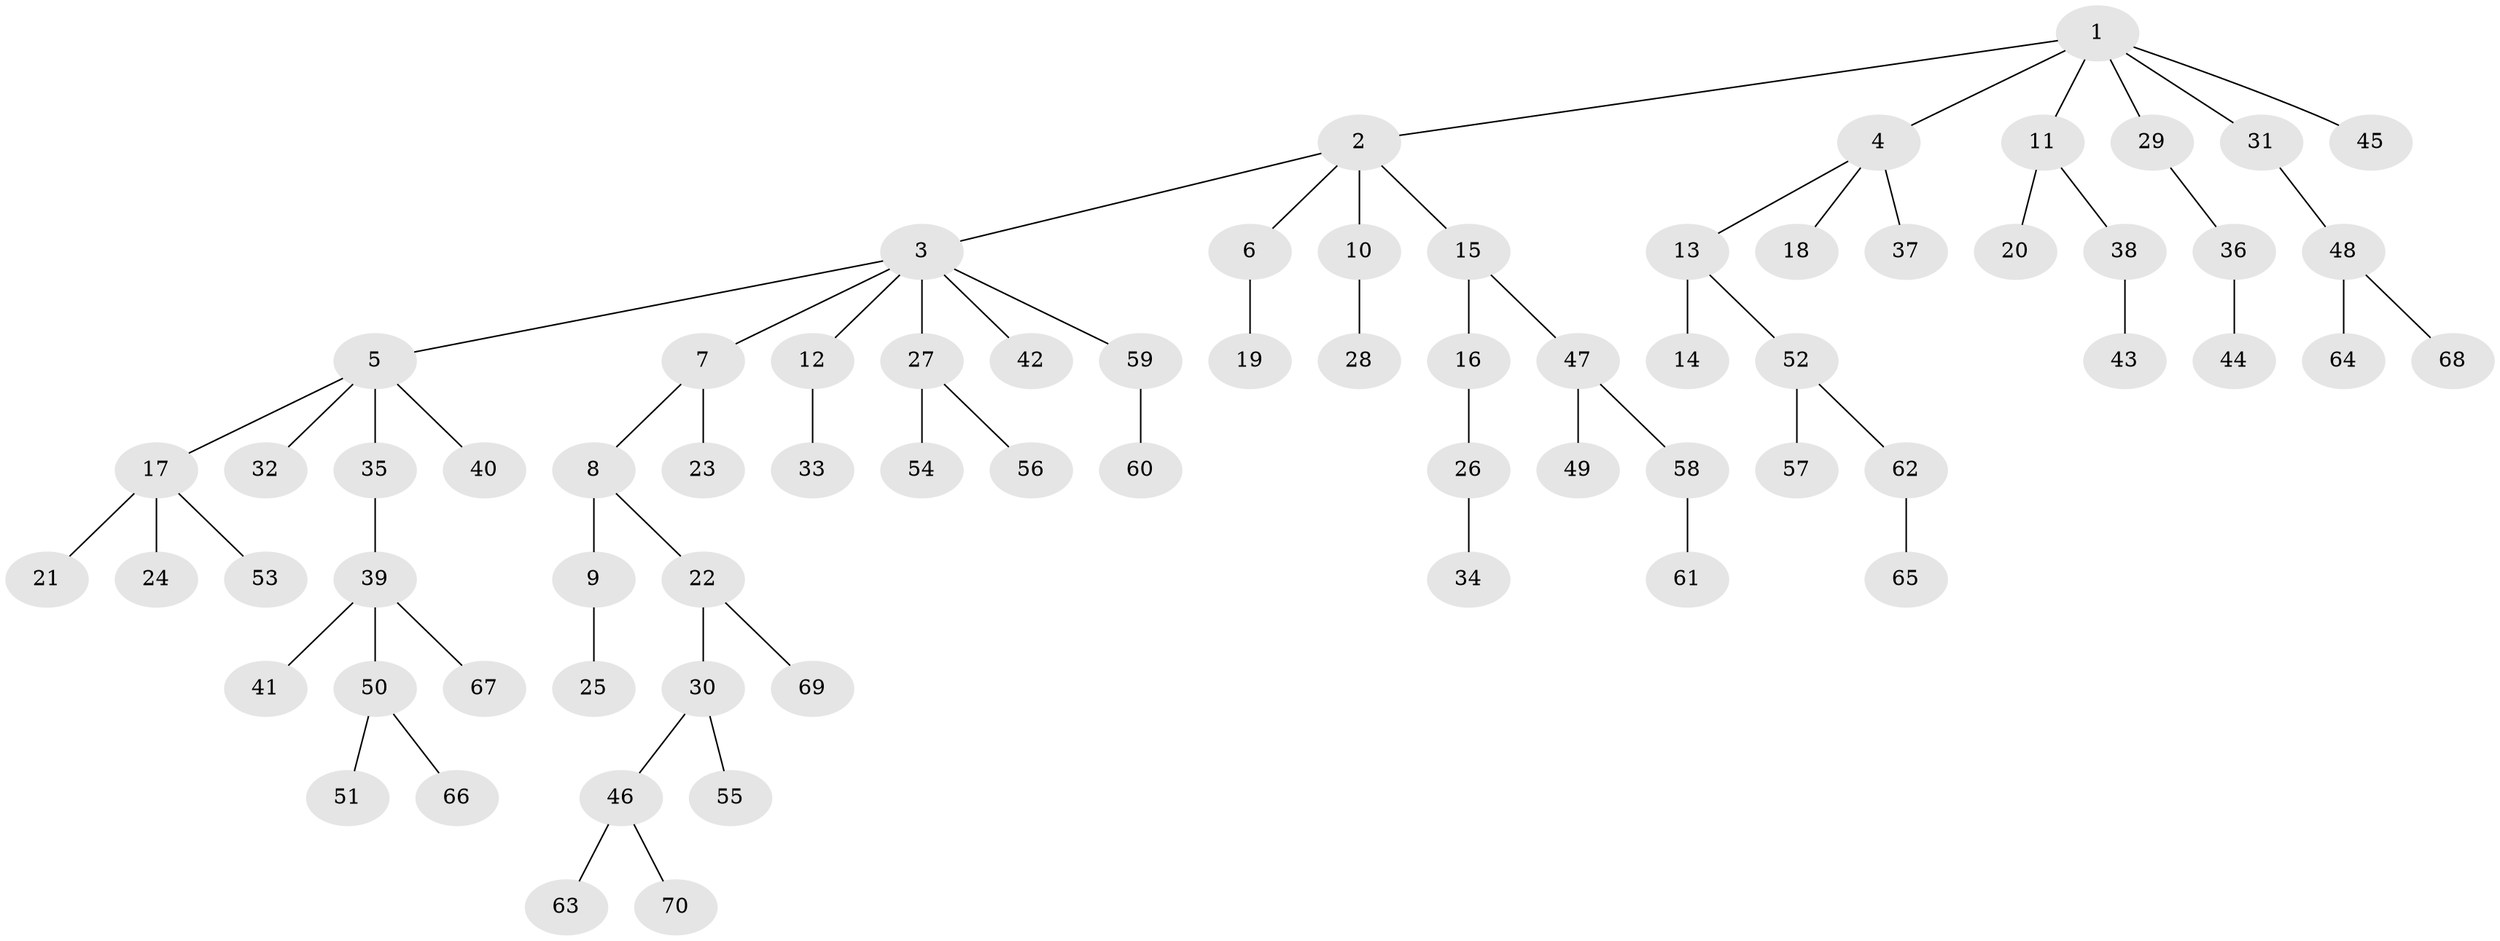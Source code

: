 // coarse degree distribution, {6: 0.022222222222222223, 5: 0.06666666666666667, 8: 0.022222222222222223, 2: 0.17777777777777778, 4: 0.022222222222222223, 1: 0.6, 3: 0.08888888888888889}
// Generated by graph-tools (version 1.1) at 2025/42/03/06/25 10:42:03]
// undirected, 70 vertices, 69 edges
graph export_dot {
graph [start="1"]
  node [color=gray90,style=filled];
  1;
  2;
  3;
  4;
  5;
  6;
  7;
  8;
  9;
  10;
  11;
  12;
  13;
  14;
  15;
  16;
  17;
  18;
  19;
  20;
  21;
  22;
  23;
  24;
  25;
  26;
  27;
  28;
  29;
  30;
  31;
  32;
  33;
  34;
  35;
  36;
  37;
  38;
  39;
  40;
  41;
  42;
  43;
  44;
  45;
  46;
  47;
  48;
  49;
  50;
  51;
  52;
  53;
  54;
  55;
  56;
  57;
  58;
  59;
  60;
  61;
  62;
  63;
  64;
  65;
  66;
  67;
  68;
  69;
  70;
  1 -- 2;
  1 -- 4;
  1 -- 11;
  1 -- 29;
  1 -- 31;
  1 -- 45;
  2 -- 3;
  2 -- 6;
  2 -- 10;
  2 -- 15;
  3 -- 5;
  3 -- 7;
  3 -- 12;
  3 -- 27;
  3 -- 42;
  3 -- 59;
  4 -- 13;
  4 -- 18;
  4 -- 37;
  5 -- 17;
  5 -- 32;
  5 -- 35;
  5 -- 40;
  6 -- 19;
  7 -- 8;
  7 -- 23;
  8 -- 9;
  8 -- 22;
  9 -- 25;
  10 -- 28;
  11 -- 20;
  11 -- 38;
  12 -- 33;
  13 -- 14;
  13 -- 52;
  15 -- 16;
  15 -- 47;
  16 -- 26;
  17 -- 21;
  17 -- 24;
  17 -- 53;
  22 -- 30;
  22 -- 69;
  26 -- 34;
  27 -- 54;
  27 -- 56;
  29 -- 36;
  30 -- 46;
  30 -- 55;
  31 -- 48;
  35 -- 39;
  36 -- 44;
  38 -- 43;
  39 -- 41;
  39 -- 50;
  39 -- 67;
  46 -- 63;
  46 -- 70;
  47 -- 49;
  47 -- 58;
  48 -- 64;
  48 -- 68;
  50 -- 51;
  50 -- 66;
  52 -- 57;
  52 -- 62;
  58 -- 61;
  59 -- 60;
  62 -- 65;
}
